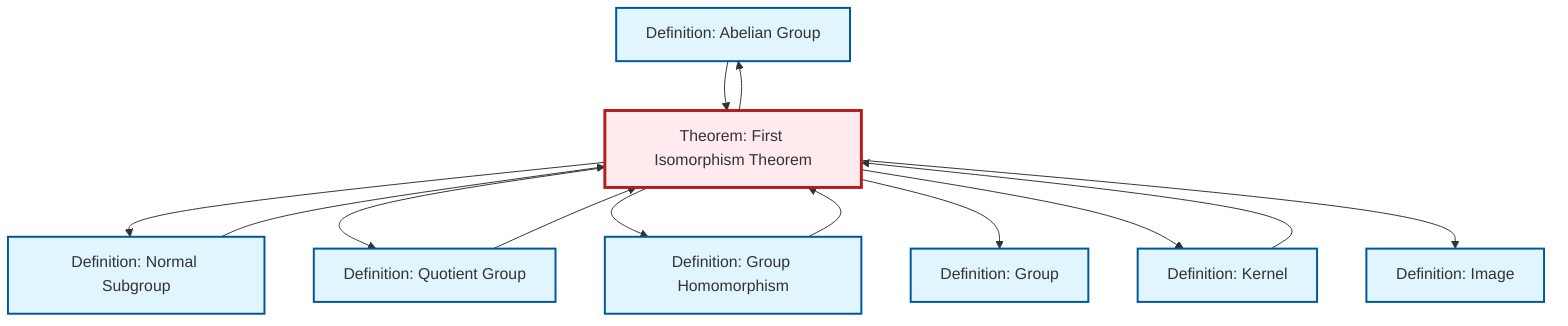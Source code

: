 graph TD
    classDef definition fill:#e1f5fe,stroke:#01579b,stroke-width:2px
    classDef theorem fill:#f3e5f5,stroke:#4a148c,stroke-width:2px
    classDef axiom fill:#fff3e0,stroke:#e65100,stroke-width:2px
    classDef example fill:#e8f5e9,stroke:#1b5e20,stroke-width:2px
    classDef current fill:#ffebee,stroke:#b71c1c,stroke-width:3px
    def-abelian-group["Definition: Abelian Group"]:::definition
    def-quotient-group["Definition: Quotient Group"]:::definition
    def-image["Definition: Image"]:::definition
    thm-first-isomorphism["Theorem: First Isomorphism Theorem"]:::theorem
    def-group["Definition: Group"]:::definition
    def-normal-subgroup["Definition: Normal Subgroup"]:::definition
    def-kernel["Definition: Kernel"]:::definition
    def-homomorphism["Definition: Group Homomorphism"]:::definition
    def-abelian-group --> thm-first-isomorphism
    def-homomorphism --> thm-first-isomorphism
    def-normal-subgroup --> thm-first-isomorphism
    thm-first-isomorphism --> def-abelian-group
    thm-first-isomorphism --> def-normal-subgroup
    def-kernel --> thm-first-isomorphism
    thm-first-isomorphism --> def-quotient-group
    thm-first-isomorphism --> def-homomorphism
    thm-first-isomorphism --> def-group
    thm-first-isomorphism --> def-kernel
    def-quotient-group --> thm-first-isomorphism
    thm-first-isomorphism --> def-image
    class thm-first-isomorphism current